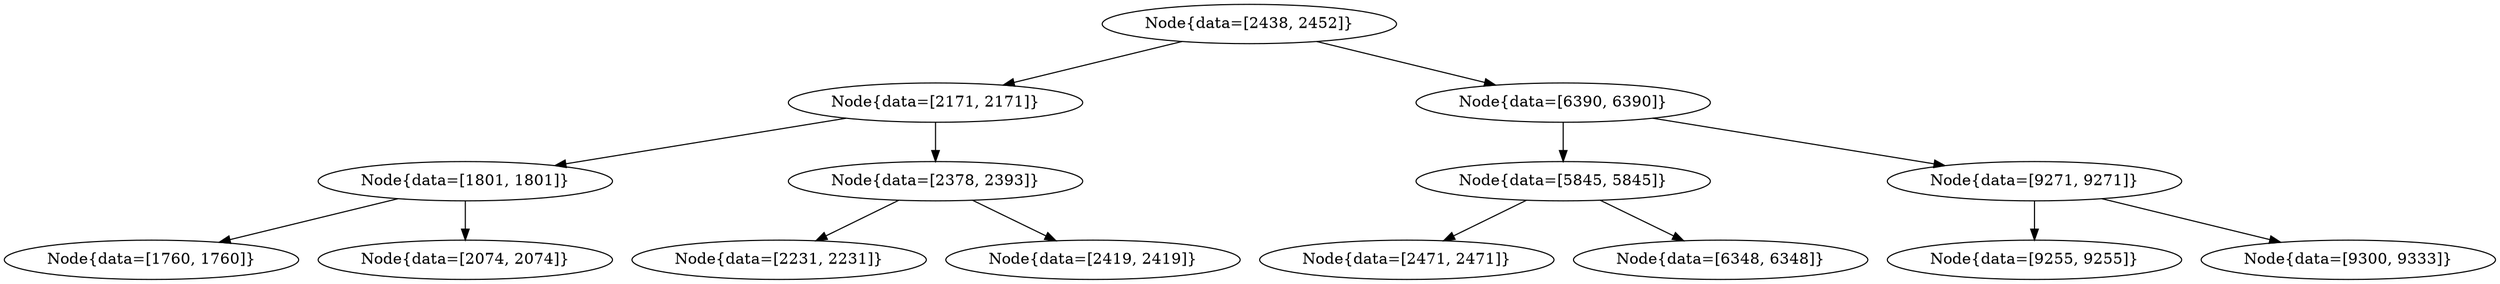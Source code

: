 digraph G{
2035364310 [label="Node{data=[2438, 2452]}"]
2035364310 -> 2105183523
2105183523 [label="Node{data=[2171, 2171]}"]
2105183523 -> 986473968
986473968 [label="Node{data=[1801, 1801]}"]
986473968 -> 1508661771
1508661771 [label="Node{data=[1760, 1760]}"]
986473968 -> 692264801
692264801 [label="Node{data=[2074, 2074]}"]
2105183523 -> 16354559
16354559 [label="Node{data=[2378, 2393]}"]
16354559 -> 1505987317
1505987317 [label="Node{data=[2231, 2231]}"]
16354559 -> 1648668612
1648668612 [label="Node{data=[2419, 2419]}"]
2035364310 -> 1397558522
1397558522 [label="Node{data=[6390, 6390]}"]
1397558522 -> 522189848
522189848 [label="Node{data=[5845, 5845]}"]
522189848 -> 1515079980
1515079980 [label="Node{data=[2471, 2471]}"]
522189848 -> 489940782
489940782 [label="Node{data=[6348, 6348]}"]
1397558522 -> 648151726
648151726 [label="Node{data=[9271, 9271]}"]
648151726 -> 1186841950
1186841950 [label="Node{data=[9255, 9255]}"]
648151726 -> 1846735756
1846735756 [label="Node{data=[9300, 9333]}"]
}